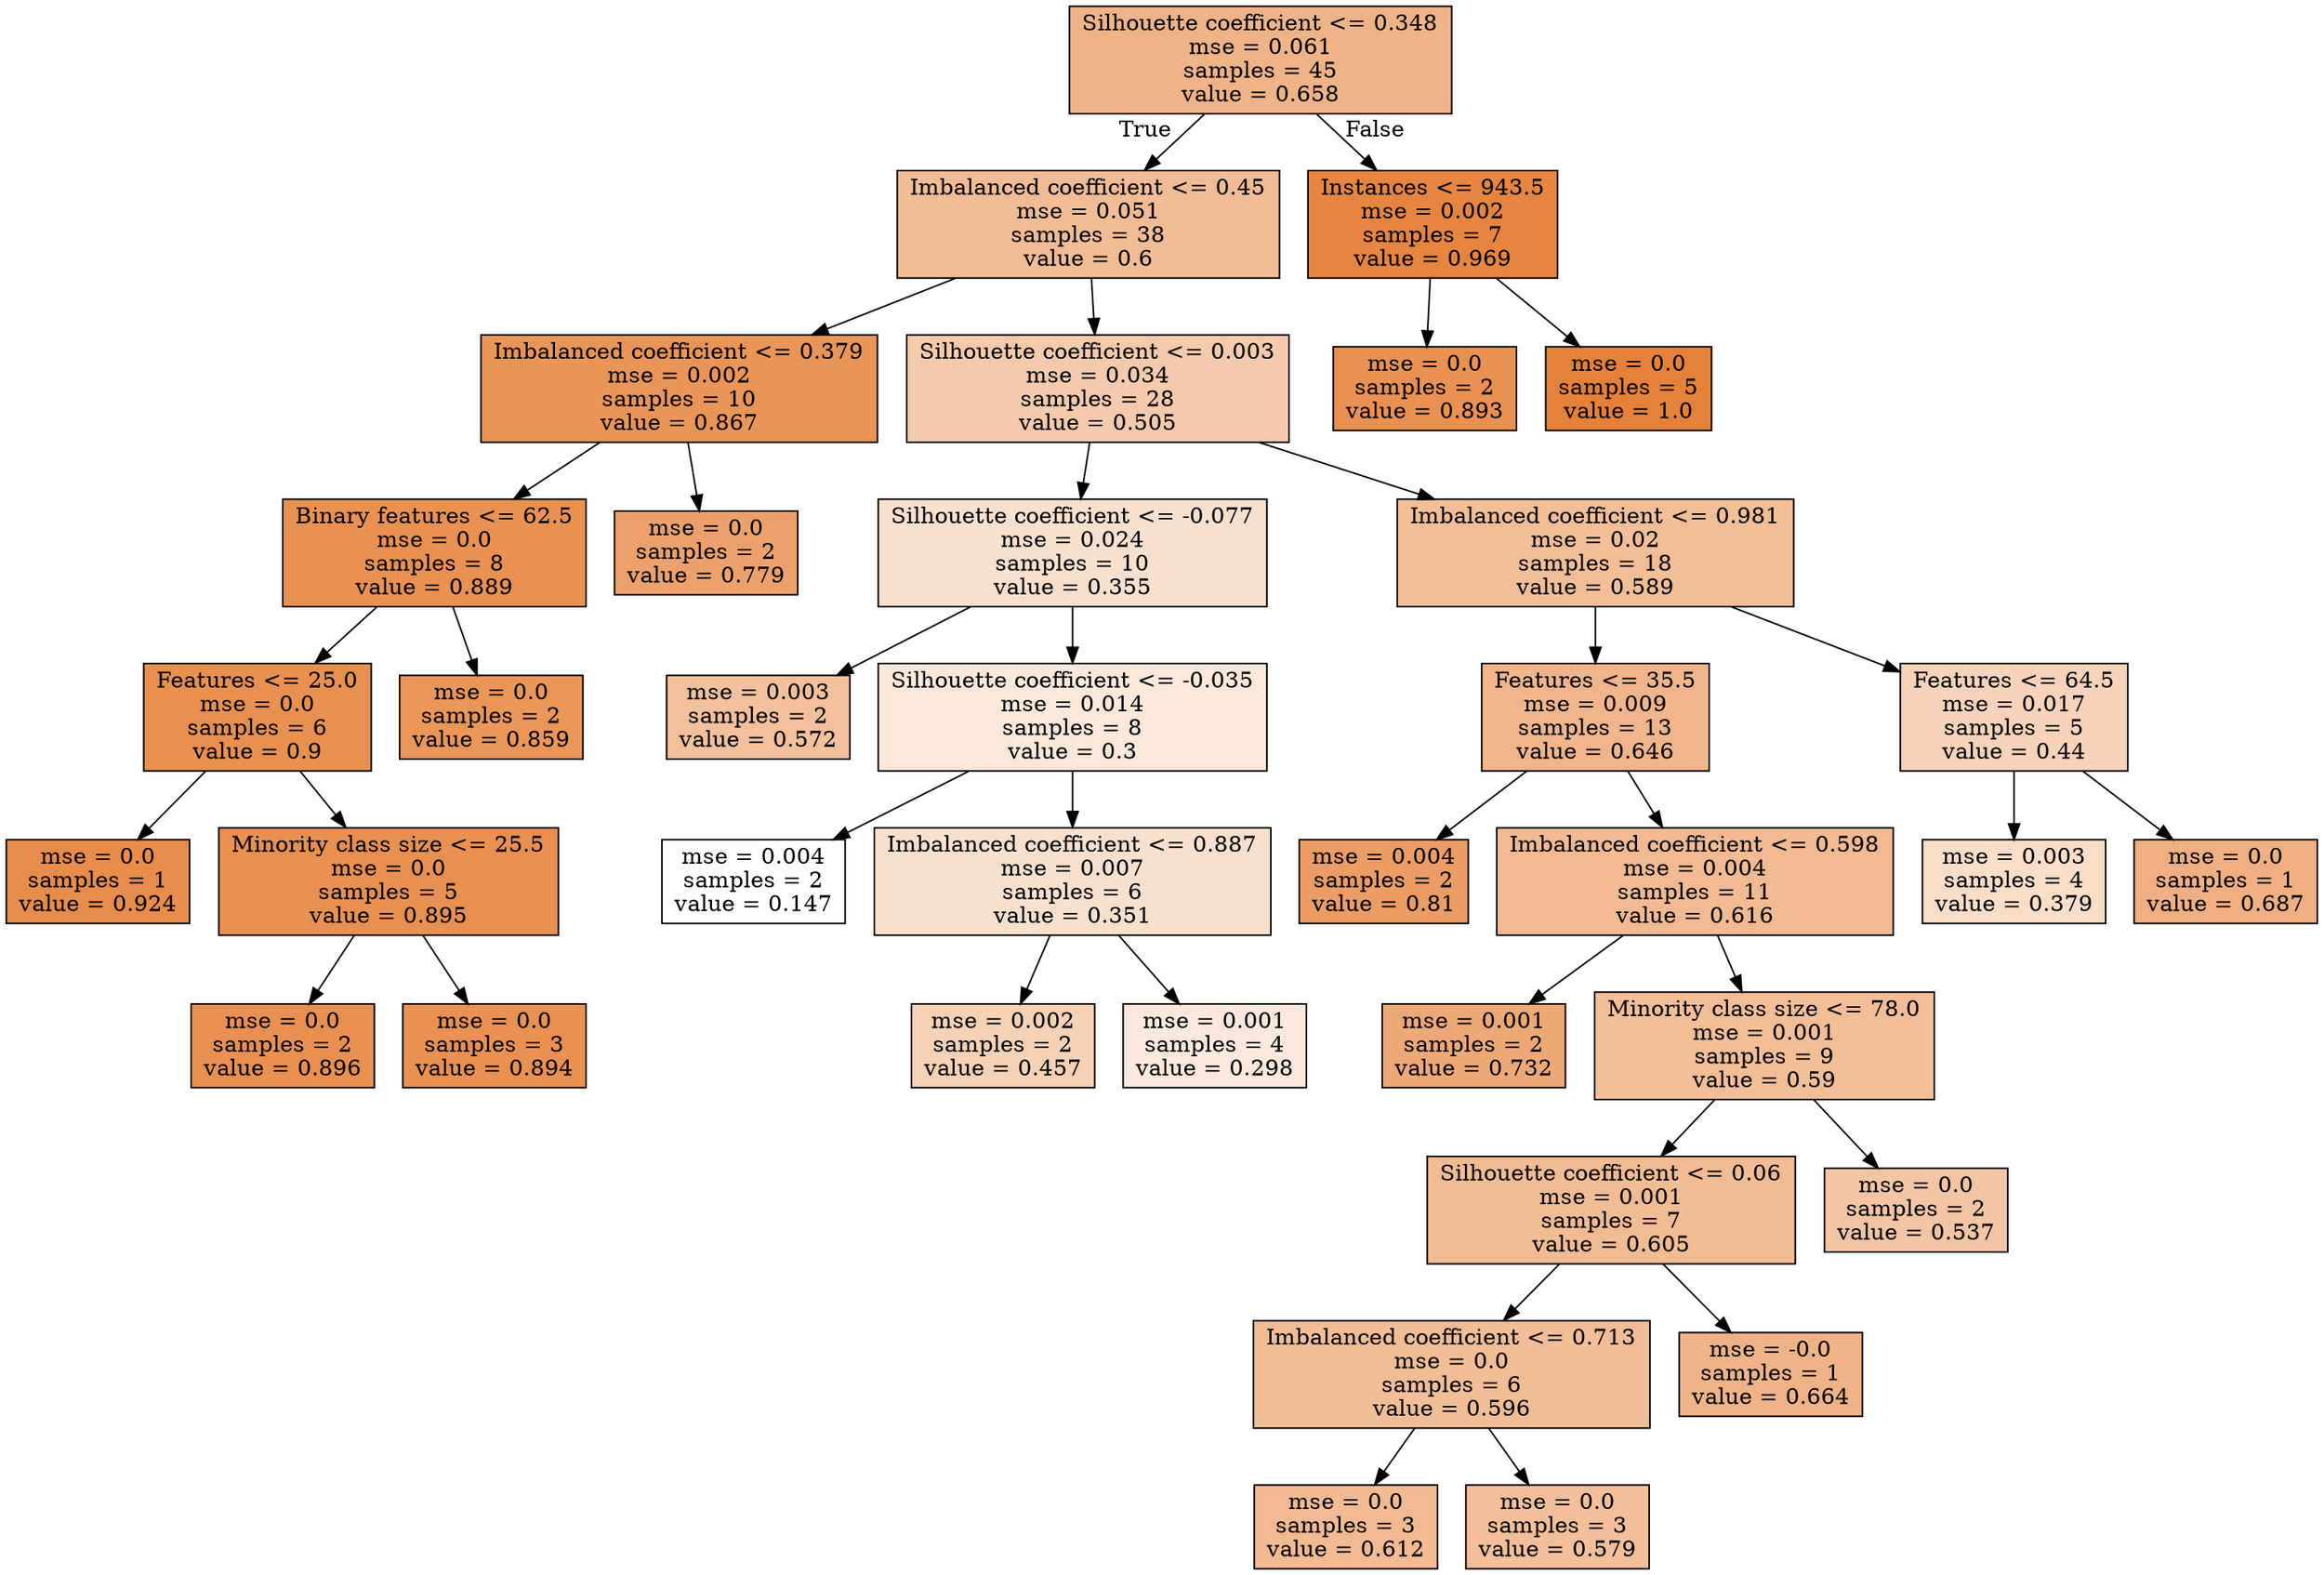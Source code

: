 digraph Tree {
node [shape=box, style="filled", color="black"] ;
0 [label="Silhouette coefficient <= 0.348\nmse = 0.061\nsamples = 45\nvalue = 0.658", fillcolor="#e5813999"] ;
1 [label="Imbalanced coefficient <= 0.45\nmse = 0.051\nsamples = 38\nvalue = 0.6", fillcolor="#e5813988"] ;
0 -> 1 [labeldistance=2.5, labelangle=45, headlabel="True"] ;
2 [label="Imbalanced coefficient <= 0.379\nmse = 0.002\nsamples = 10\nvalue = 0.867", fillcolor="#e58139d7"] ;
1 -> 2 ;
3 [label="Binary features <= 62.5\nmse = 0.0\nsamples = 8\nvalue = 0.889", fillcolor="#e58139de"] ;
2 -> 3 ;
4 [label="Features <= 25.0\nmse = 0.0\nsamples = 6\nvalue = 0.9", fillcolor="#e58139e1"] ;
3 -> 4 ;
5 [label="mse = 0.0\nsamples = 1\nvalue = 0.924", fillcolor="#e58139e8"] ;
4 -> 5 ;
6 [label="Minority class size <= 25.5\nmse = 0.0\nsamples = 5\nvalue = 0.895", fillcolor="#e58139e0"] ;
4 -> 6 ;
7 [label="mse = 0.0\nsamples = 2\nvalue = 0.896", fillcolor="#e58139e0"] ;
6 -> 7 ;
8 [label="mse = 0.0\nsamples = 3\nvalue = 0.894", fillcolor="#e58139df"] ;
6 -> 8 ;
9 [label="mse = 0.0\nsamples = 2\nvalue = 0.859", fillcolor="#e58139d5"] ;
3 -> 9 ;
10 [label="mse = 0.0\nsamples = 2\nvalue = 0.779", fillcolor="#e58139bd"] ;
2 -> 10 ;
11 [label="Silhouette coefficient <= 0.003\nmse = 0.034\nsamples = 28\nvalue = 0.505", fillcolor="#e581396b"] ;
1 -> 11 ;
12 [label="Silhouette coefficient <= -0.077\nmse = 0.024\nsamples = 10\nvalue = 0.355", fillcolor="#e581393e"] ;
11 -> 12 ;
13 [label="mse = 0.003\nsamples = 2\nvalue = 0.572", fillcolor="#e581397f"] ;
12 -> 13 ;
14 [label="Silhouette coefficient <= -0.035\nmse = 0.014\nsamples = 8\nvalue = 0.3", fillcolor="#e581392e"] ;
12 -> 14 ;
15 [label="mse = 0.004\nsamples = 2\nvalue = 0.147", fillcolor="#e5813900"] ;
14 -> 15 ;
16 [label="Imbalanced coefficient <= 0.887\nmse = 0.007\nsamples = 6\nvalue = 0.351", fillcolor="#e581393d"] ;
14 -> 16 ;
17 [label="mse = 0.002\nsamples = 2\nvalue = 0.457", fillcolor="#e581395d"] ;
16 -> 17 ;
18 [label="mse = 0.001\nsamples = 4\nvalue = 0.298", fillcolor="#e581392d"] ;
16 -> 18 ;
19 [label="Imbalanced coefficient <= 0.981\nmse = 0.02\nsamples = 18\nvalue = 0.589", fillcolor="#e5813984"] ;
11 -> 19 ;
20 [label="Features <= 35.5\nmse = 0.009\nsamples = 13\nvalue = 0.646", fillcolor="#e5813995"] ;
19 -> 20 ;
21 [label="mse = 0.004\nsamples = 2\nvalue = 0.81", fillcolor="#e58139c6"] ;
20 -> 21 ;
22 [label="Imbalanced coefficient <= 0.598\nmse = 0.004\nsamples = 11\nvalue = 0.616", fillcolor="#e581398c"] ;
20 -> 22 ;
23 [label="mse = 0.001\nsamples = 2\nvalue = 0.732", fillcolor="#e58139af"] ;
22 -> 23 ;
24 [label="Minority class size <= 78.0\nmse = 0.001\nsamples = 9\nvalue = 0.59", fillcolor="#e5813984"] ;
22 -> 24 ;
25 [label="Silhouette coefficient <= 0.06\nmse = 0.001\nsamples = 7\nvalue = 0.605", fillcolor="#e5813989"] ;
24 -> 25 ;
26 [label="Imbalanced coefficient <= 0.713\nmse = 0.0\nsamples = 6\nvalue = 0.596", fillcolor="#e5813986"] ;
25 -> 26 ;
27 [label="mse = 0.0\nsamples = 3\nvalue = 0.612", fillcolor="#e581398b"] ;
26 -> 27 ;
28 [label="mse = 0.0\nsamples = 3\nvalue = 0.579", fillcolor="#e5813981"] ;
26 -> 28 ;
29 [label="mse = -0.0\nsamples = 1\nvalue = 0.664", fillcolor="#e581399a"] ;
25 -> 29 ;
30 [label="mse = 0.0\nsamples = 2\nvalue = 0.537", fillcolor="#e5813974"] ;
24 -> 30 ;
31 [label="Features <= 64.5\nmse = 0.017\nsamples = 5\nvalue = 0.44", fillcolor="#e5813958"] ;
19 -> 31 ;
32 [label="mse = 0.003\nsamples = 4\nvalue = 0.379", fillcolor="#e5813945"] ;
31 -> 32 ;
33 [label="mse = 0.0\nsamples = 1\nvalue = 0.687", fillcolor="#e58139a1"] ;
31 -> 33 ;
34 [label="Instances <= 943.5\nmse = 0.002\nsamples = 7\nvalue = 0.969", fillcolor="#e58139f6"] ;
0 -> 34 [labeldistance=2.5, labelangle=-45, headlabel="False"] ;
35 [label="mse = 0.0\nsamples = 2\nvalue = 0.893", fillcolor="#e58139df"] ;
34 -> 35 ;
36 [label="mse = 0.0\nsamples = 5\nvalue = 1.0", fillcolor="#e58139ff"] ;
34 -> 36 ;
}